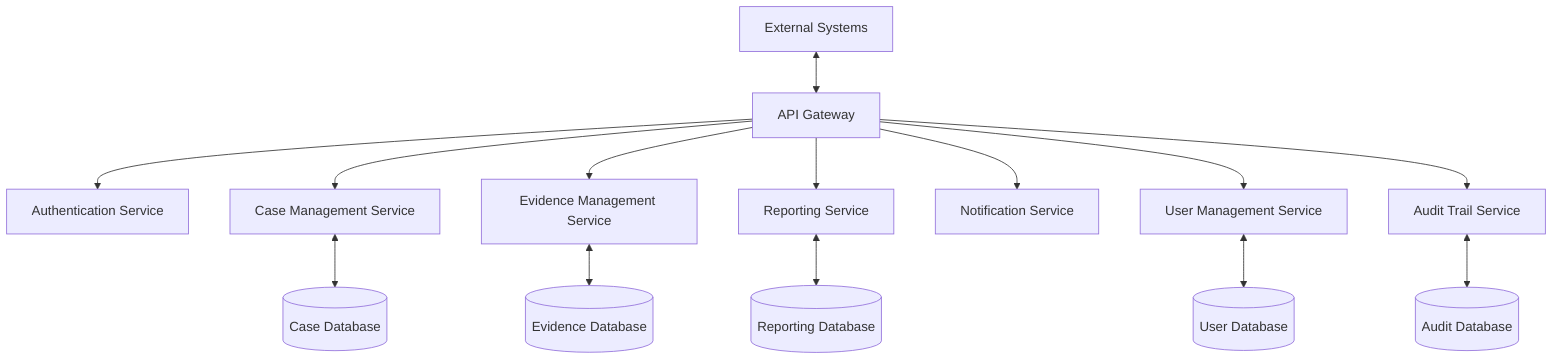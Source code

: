 graph TD
    A[API Gateway] --> B[Authentication Service]
    A --> C[Case Management Service]
    A --> D[Evidence Management Service]
    A --> E[Reporting Service]
    A --> F[Notification Service]
    A --> G[User Management Service]
    A --> H[Audit Trail Service]

    C <--> I[(Case Database)]
    D <--> J[(Evidence Database)]
    E <--> K[(Reporting Database)]
    G <--> L[(User Database)]
    H <--> M[(Audit Database)]

    N[External Systems] <--> A